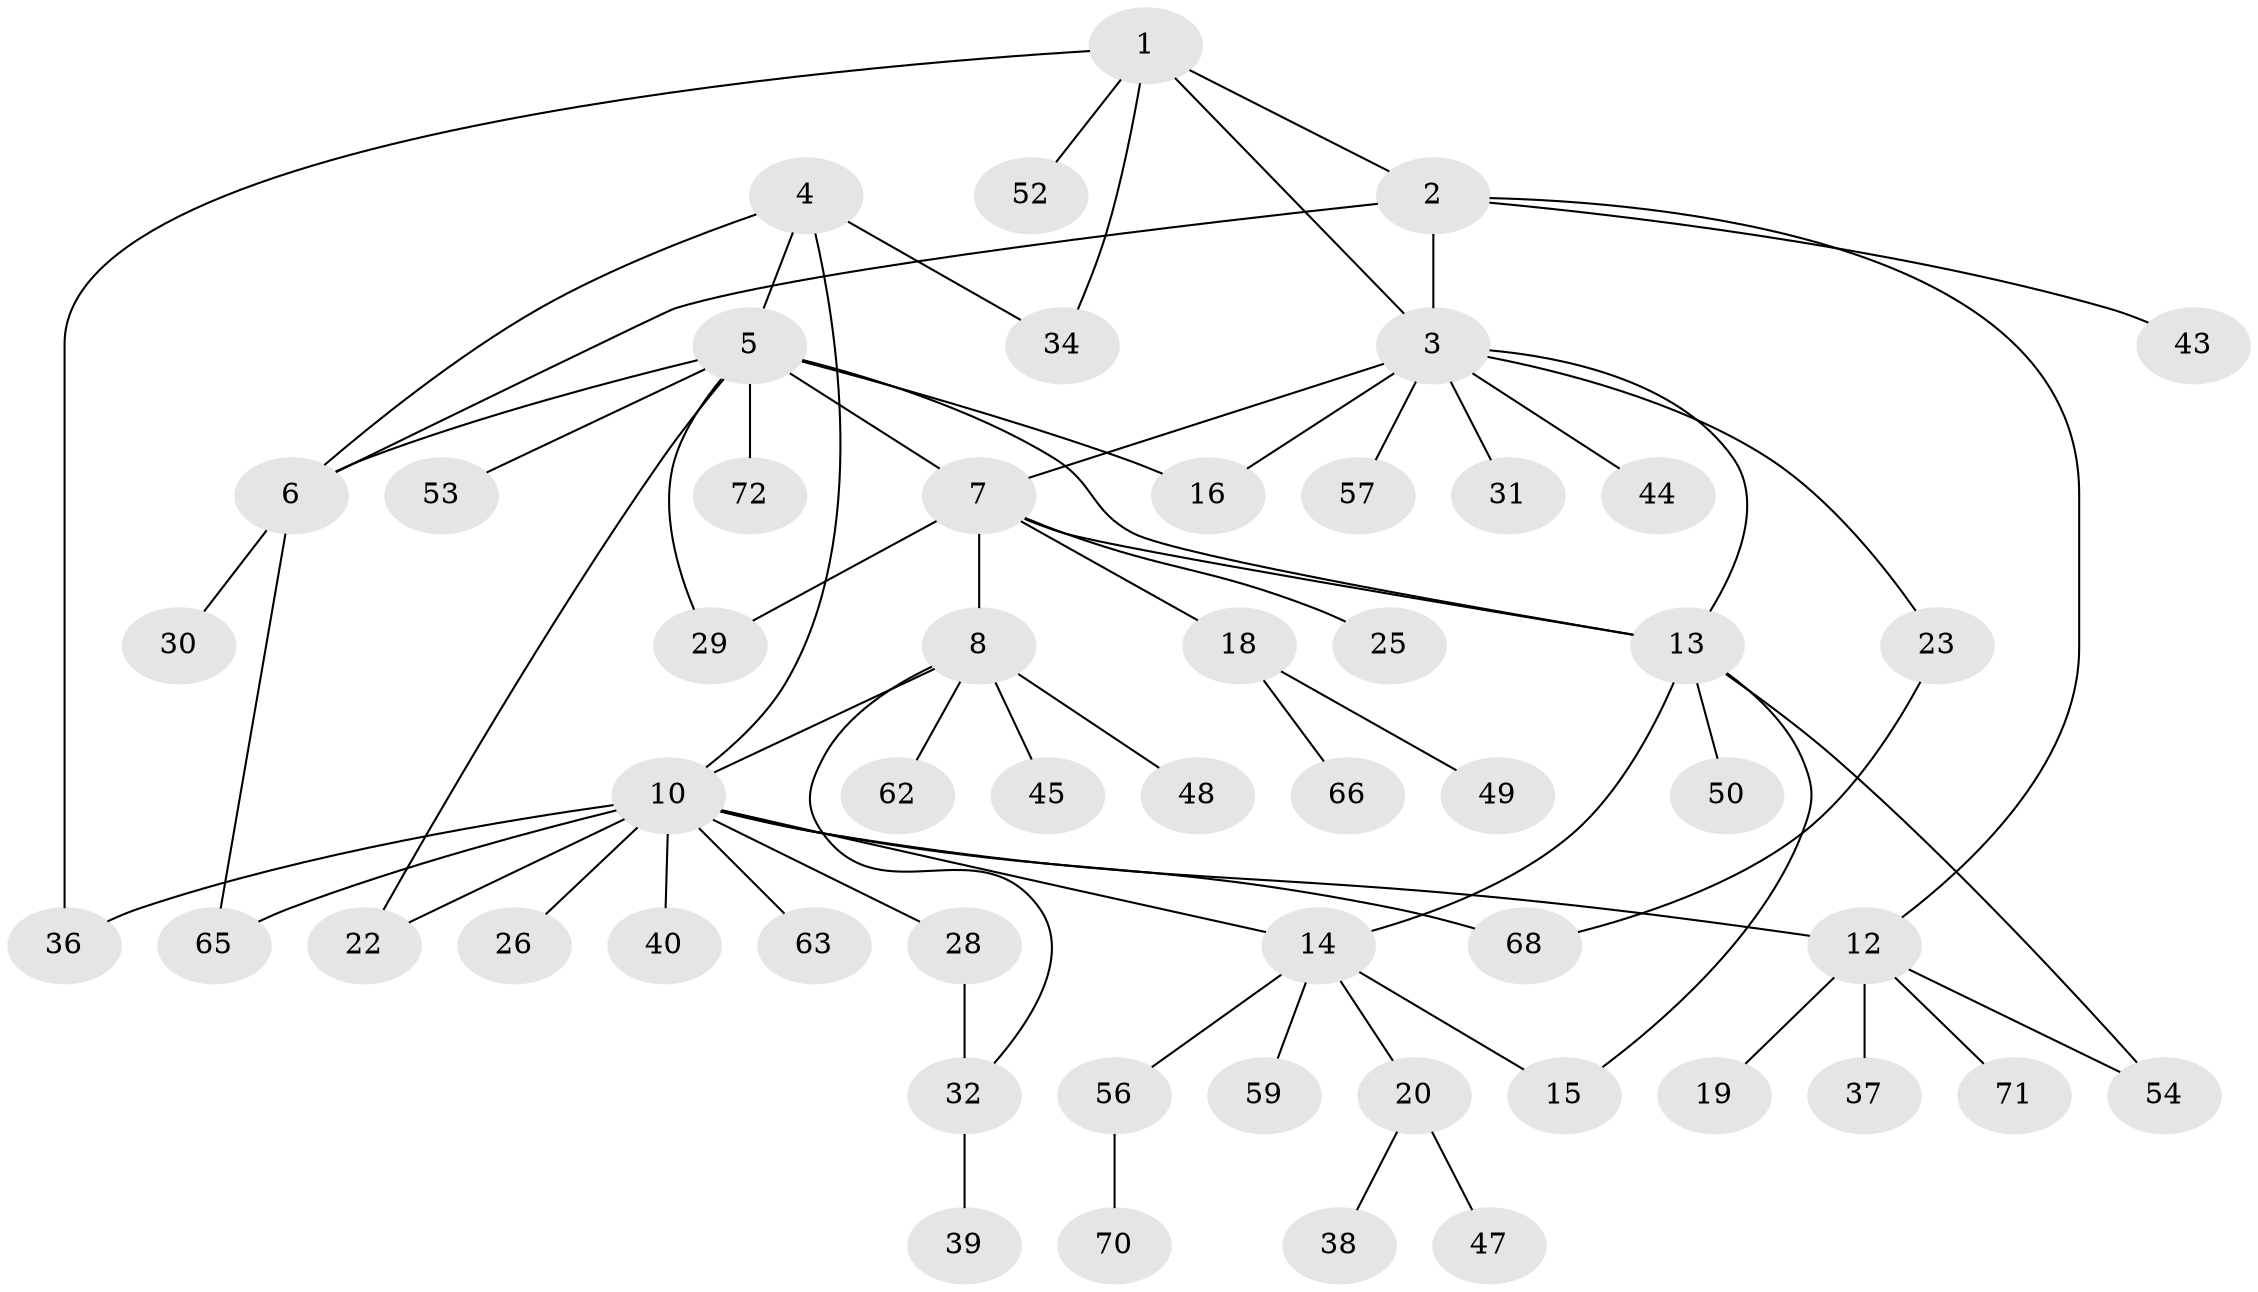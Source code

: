// Generated by graph-tools (version 1.1) at 2025/52/02/27/25 19:52:14]
// undirected, 53 vertices, 70 edges
graph export_dot {
graph [start="1"]
  node [color=gray90,style=filled];
  1 [super="+41"];
  2 [super="+42"];
  3 [super="+17"];
  4;
  5 [super="+55"];
  6 [super="+69"];
  7 [super="+60"];
  8 [super="+9"];
  10 [super="+11"];
  12 [super="+61"];
  13 [super="+21"];
  14 [super="+46"];
  15;
  16;
  18 [super="+67"];
  19;
  20 [super="+35"];
  22;
  23 [super="+24"];
  25 [super="+27"];
  26;
  28;
  29;
  30;
  31;
  32 [super="+33"];
  34;
  36;
  37;
  38;
  39;
  40;
  43;
  44;
  45;
  47;
  48;
  49 [super="+51"];
  50 [super="+64"];
  52;
  53;
  54;
  56 [super="+58"];
  57;
  59;
  62;
  63;
  65;
  66;
  68;
  70;
  71;
  72;
  1 -- 2;
  1 -- 3;
  1 -- 34;
  1 -- 36;
  1 -- 52;
  2 -- 3;
  2 -- 6;
  2 -- 12;
  2 -- 43;
  3 -- 7;
  3 -- 13;
  3 -- 16;
  3 -- 31;
  3 -- 57;
  3 -- 44;
  3 -- 23;
  4 -- 5;
  4 -- 6;
  4 -- 10;
  4 -- 34;
  5 -- 6;
  5 -- 7;
  5 -- 13;
  5 -- 16;
  5 -- 22;
  5 -- 29;
  5 -- 53;
  5 -- 72;
  6 -- 30;
  6 -- 65;
  7 -- 8 [weight=2];
  7 -- 13 [weight=2];
  7 -- 18;
  7 -- 25;
  7 -- 29;
  8 -- 62;
  8 -- 10;
  8 -- 48;
  8 -- 45;
  8 -- 32;
  10 -- 12 [weight=2];
  10 -- 14;
  10 -- 22;
  10 -- 26;
  10 -- 36;
  10 -- 63;
  10 -- 65;
  10 -- 68;
  10 -- 40;
  10 -- 28;
  12 -- 19;
  12 -- 37;
  12 -- 54;
  12 -- 71;
  13 -- 14;
  13 -- 15;
  13 -- 50;
  13 -- 54;
  14 -- 15;
  14 -- 20;
  14 -- 56;
  14 -- 59;
  18 -- 49;
  18 -- 66;
  20 -- 38;
  20 -- 47;
  23 -- 68;
  28 -- 32;
  32 -- 39;
  56 -- 70;
}
